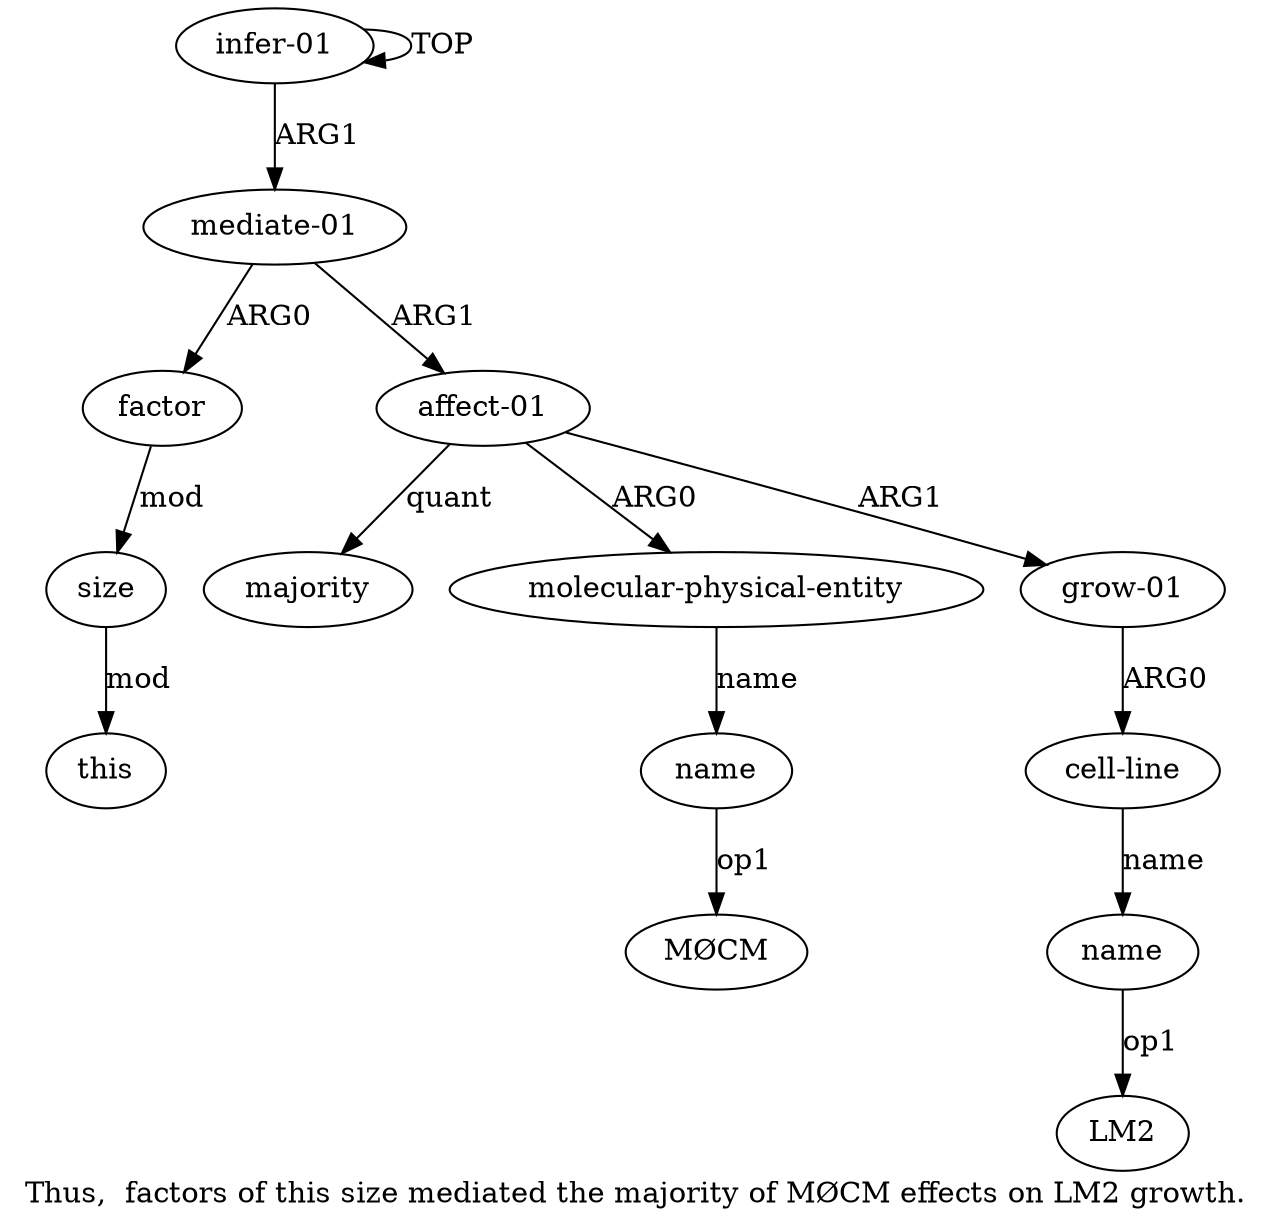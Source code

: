 digraph  {
	graph [label="Thus,  factors of this size mediated the majority of MØCM effects on LM2 growth."];
	node [label="\N"];
	"a7 MØCM"	 [color=black,
		gold_ind=-1,
		gold_label=MØCM,
		label=MØCM,
		test_ind=-1,
		test_label=MØCM];
	a11	 [color=black,
		gold_ind=11,
		gold_label=majority,
		label=majority,
		test_ind=11,
		test_label=majority];
	a10	 [color=black,
		gold_ind=10,
		gold_label=name,
		label=name,
		test_ind=10,
		test_label=name];
	"a10 LM2"	 [color=black,
		gold_ind=-1,
		gold_label=LM2,
		label=LM2,
		test_ind=-1,
		test_label=LM2];
	a10 -> "a10 LM2" [key=0,
	color=black,
	gold_label=op1,
	label=op1,
	test_label=op1];
a1 [color=black,
	gold_ind=1,
	gold_label="mediate-01",
	label="mediate-01",
	test_ind=1,
	test_label="mediate-01"];
a2 [color=black,
	gold_ind=2,
	gold_label=factor,
	label=factor,
	test_ind=2,
	test_label=factor];
a1 -> a2 [key=0,
color=black,
gold_label=ARG0,
label=ARG0,
test_label=ARG0];
a5 [color=black,
gold_ind=5,
gold_label="affect-01",
label="affect-01",
test_ind=5,
test_label="affect-01"];
a1 -> a5 [key=0,
color=black,
gold_label=ARG1,
label=ARG1,
test_label=ARG1];
a0 [color=black,
gold_ind=0,
gold_label="infer-01",
label="infer-01",
test_ind=0,
test_label="infer-01"];
a0 -> a1 [key=0,
color=black,
gold_label=ARG1,
label=ARG1,
test_label=ARG1];
a0 -> a0 [key=0,
color=black,
gold_label=TOP,
label=TOP,
test_label=TOP];
a3 [color=black,
gold_ind=3,
gold_label=size,
label=size,
test_ind=3,
test_label=size];
a4 [color=black,
gold_ind=4,
gold_label=this,
label=this,
test_ind=4,
test_label=this];
a3 -> a4 [key=0,
color=black,
gold_label=mod,
label=mod,
test_label=mod];
a2 -> a3 [key=0,
color=black,
gold_label=mod,
label=mod,
test_label=mod];
a5 -> a11 [key=0,
color=black,
gold_label=quant,
label=quant,
test_label=quant];
a6 [color=black,
gold_ind=6,
gold_label="molecular-physical-entity",
label="molecular-physical-entity",
test_ind=6,
test_label="molecular-physical-entity"];
a5 -> a6 [key=0,
color=black,
gold_label=ARG0,
label=ARG0,
test_label=ARG0];
a8 [color=black,
gold_ind=8,
gold_label="grow-01",
label="grow-01",
test_ind=8,
test_label="grow-01"];
a5 -> a8 [key=0,
color=black,
gold_label=ARG1,
label=ARG1,
test_label=ARG1];
a7 [color=black,
gold_ind=7,
gold_label=name,
label=name,
test_ind=7,
test_label=name];
a7 -> "a7 MØCM" [key=0,
color=black,
gold_label=op1,
label=op1,
test_label=op1];
a6 -> a7 [key=0,
color=black,
gold_label=name,
label=name,
test_label=name];
a9 [color=black,
gold_ind=9,
gold_label="cell-line",
label="cell-line",
test_ind=9,
test_label="cell-line"];
a9 -> a10 [key=0,
color=black,
gold_label=name,
label=name,
test_label=name];
a8 -> a9 [key=0,
color=black,
gold_label=ARG0,
label=ARG0,
test_label=ARG0];
}
